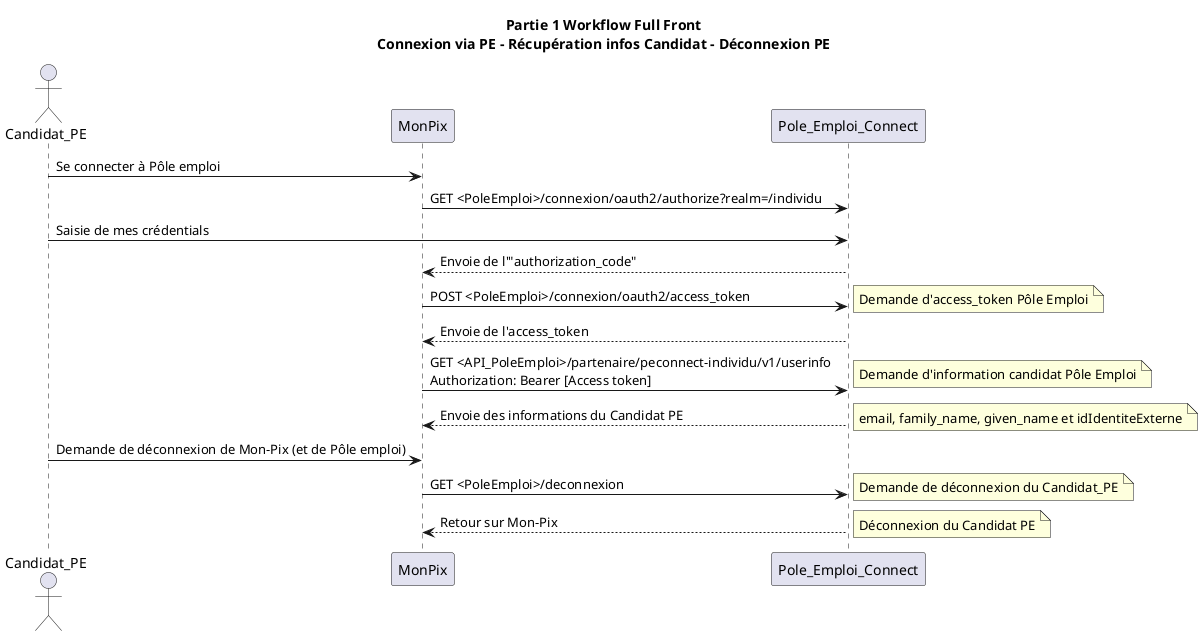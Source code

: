 @startuml

title **Partie 1 Workflow Full Front**\nConnexion via PE - Récupération infos Candidat - Déconnexion PE

actor Candidat_PE
participant MonPix
participant Pole_Emploi_Connect

Candidat_PE -> MonPix: Se connecter à Pôle emploi
MonPix -> Pole_Emploi_Connect: GET <PoleEmploi>/connexion/oauth2/authorize?realm=/individu

Candidat_PE -> Pole_Emploi_Connect: Saisie de mes crédentials
Pole_Emploi_Connect --> MonPix: Envoie de l'"authorization_code"

MonPix -> Pole_Emploi_Connect: POST <PoleEmploi>/connexion/oauth2/access_token
note right: Demande d'access_token Pôle Emploi
Pole_Emploi_Connect --> MonPix: Envoie de l'access_token

MonPix -> Pole_Emploi_Connect: GET <API_PoleEmploi>/partenaire/peconnect-individu/v1/userinfo\nAuthorization: Bearer [Access token]
note right: Demande d'information candidat Pôle Emploi
Pole_Emploi_Connect --> MonPix: Envoie des informations du Candidat PE
note right: email, family_name, given_name et idIdentiteExterne

Candidat_PE -> MonPix: Demande de déconnexion de Mon-Pix (et de Pôle emploi)
MonPix -> Pole_Emploi_Connect: GET <PoleEmploi>/deconnexion
note right: Demande de déconnexion du Candidat_PE
Pole_Emploi_Connect --> MonPix: Retour sur Mon-Pix
note right: Déconnexion du Candidat PE

@enduml
